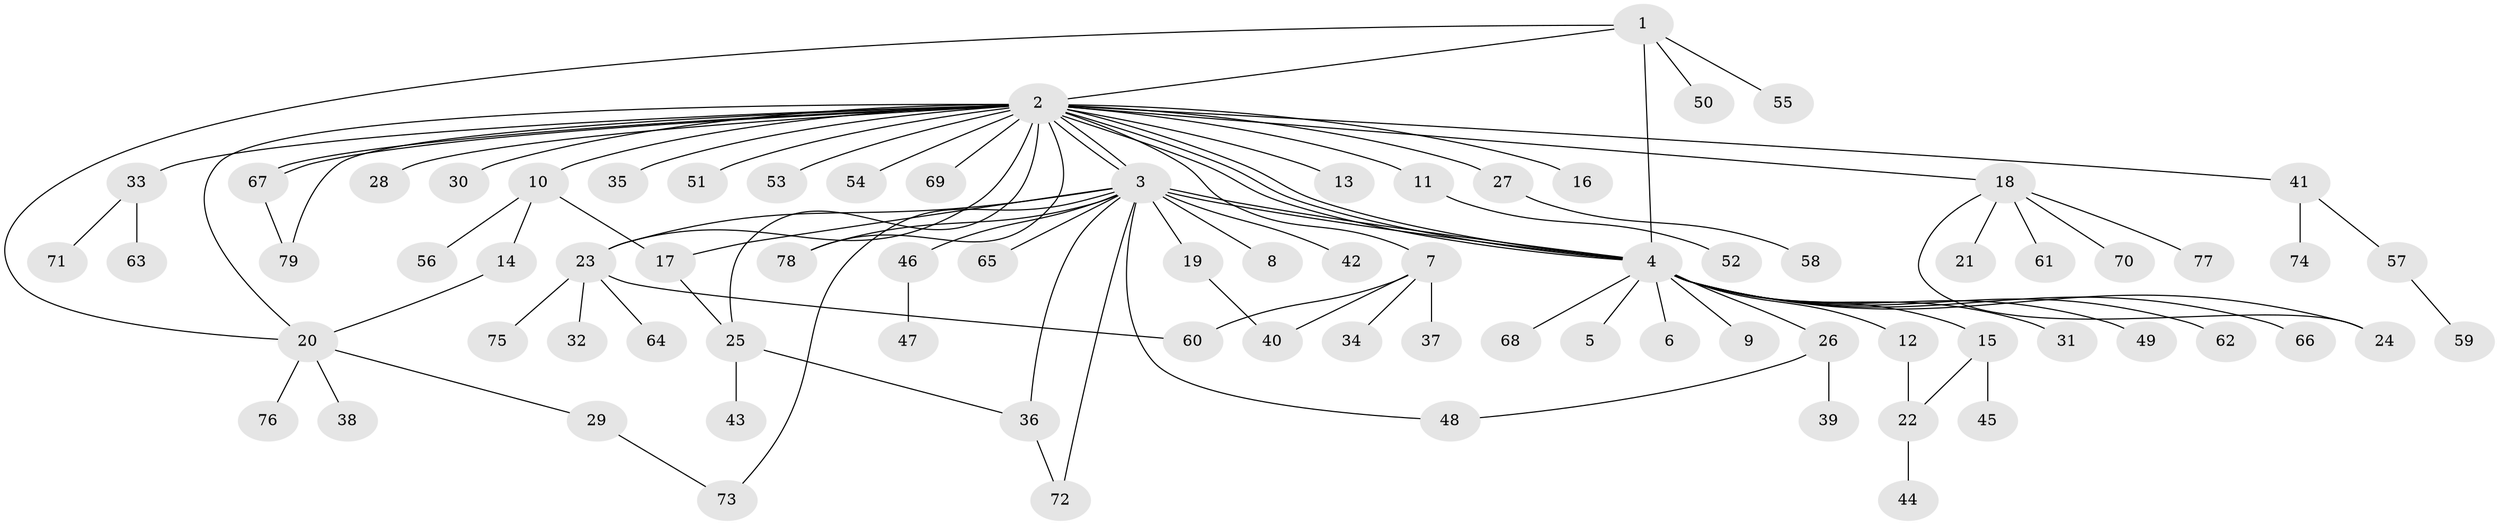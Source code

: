 // Generated by graph-tools (version 1.1) at 2025/49/03/09/25 03:49:58]
// undirected, 79 vertices, 100 edges
graph export_dot {
graph [start="1"]
  node [color=gray90,style=filled];
  1;
  2;
  3;
  4;
  5;
  6;
  7;
  8;
  9;
  10;
  11;
  12;
  13;
  14;
  15;
  16;
  17;
  18;
  19;
  20;
  21;
  22;
  23;
  24;
  25;
  26;
  27;
  28;
  29;
  30;
  31;
  32;
  33;
  34;
  35;
  36;
  37;
  38;
  39;
  40;
  41;
  42;
  43;
  44;
  45;
  46;
  47;
  48;
  49;
  50;
  51;
  52;
  53;
  54;
  55;
  56;
  57;
  58;
  59;
  60;
  61;
  62;
  63;
  64;
  65;
  66;
  67;
  68;
  69;
  70;
  71;
  72;
  73;
  74;
  75;
  76;
  77;
  78;
  79;
  1 -- 2;
  1 -- 4;
  1 -- 20;
  1 -- 50;
  1 -- 55;
  2 -- 3;
  2 -- 3;
  2 -- 4;
  2 -- 4;
  2 -- 4;
  2 -- 7;
  2 -- 10;
  2 -- 11;
  2 -- 13;
  2 -- 16;
  2 -- 18;
  2 -- 20;
  2 -- 23;
  2 -- 25;
  2 -- 27;
  2 -- 28;
  2 -- 30;
  2 -- 33;
  2 -- 35;
  2 -- 41;
  2 -- 51;
  2 -- 53;
  2 -- 54;
  2 -- 67;
  2 -- 67;
  2 -- 69;
  2 -- 78;
  2 -- 79;
  3 -- 4;
  3 -- 4;
  3 -- 8;
  3 -- 17;
  3 -- 19;
  3 -- 23;
  3 -- 36;
  3 -- 42;
  3 -- 46;
  3 -- 48;
  3 -- 65;
  3 -- 72;
  3 -- 73;
  3 -- 78;
  4 -- 5;
  4 -- 6;
  4 -- 9;
  4 -- 12;
  4 -- 15;
  4 -- 24;
  4 -- 26;
  4 -- 31;
  4 -- 49;
  4 -- 62;
  4 -- 66;
  4 -- 68;
  7 -- 34;
  7 -- 37;
  7 -- 40;
  7 -- 60;
  10 -- 14;
  10 -- 17;
  10 -- 56;
  11 -- 52;
  12 -- 22;
  14 -- 20;
  15 -- 22;
  15 -- 45;
  17 -- 25;
  18 -- 21;
  18 -- 24;
  18 -- 61;
  18 -- 70;
  18 -- 77;
  19 -- 40;
  20 -- 29;
  20 -- 38;
  20 -- 76;
  22 -- 44;
  23 -- 32;
  23 -- 60;
  23 -- 64;
  23 -- 75;
  25 -- 36;
  25 -- 43;
  26 -- 39;
  26 -- 48;
  27 -- 58;
  29 -- 73;
  33 -- 63;
  33 -- 71;
  36 -- 72;
  41 -- 57;
  41 -- 74;
  46 -- 47;
  57 -- 59;
  67 -- 79;
}

